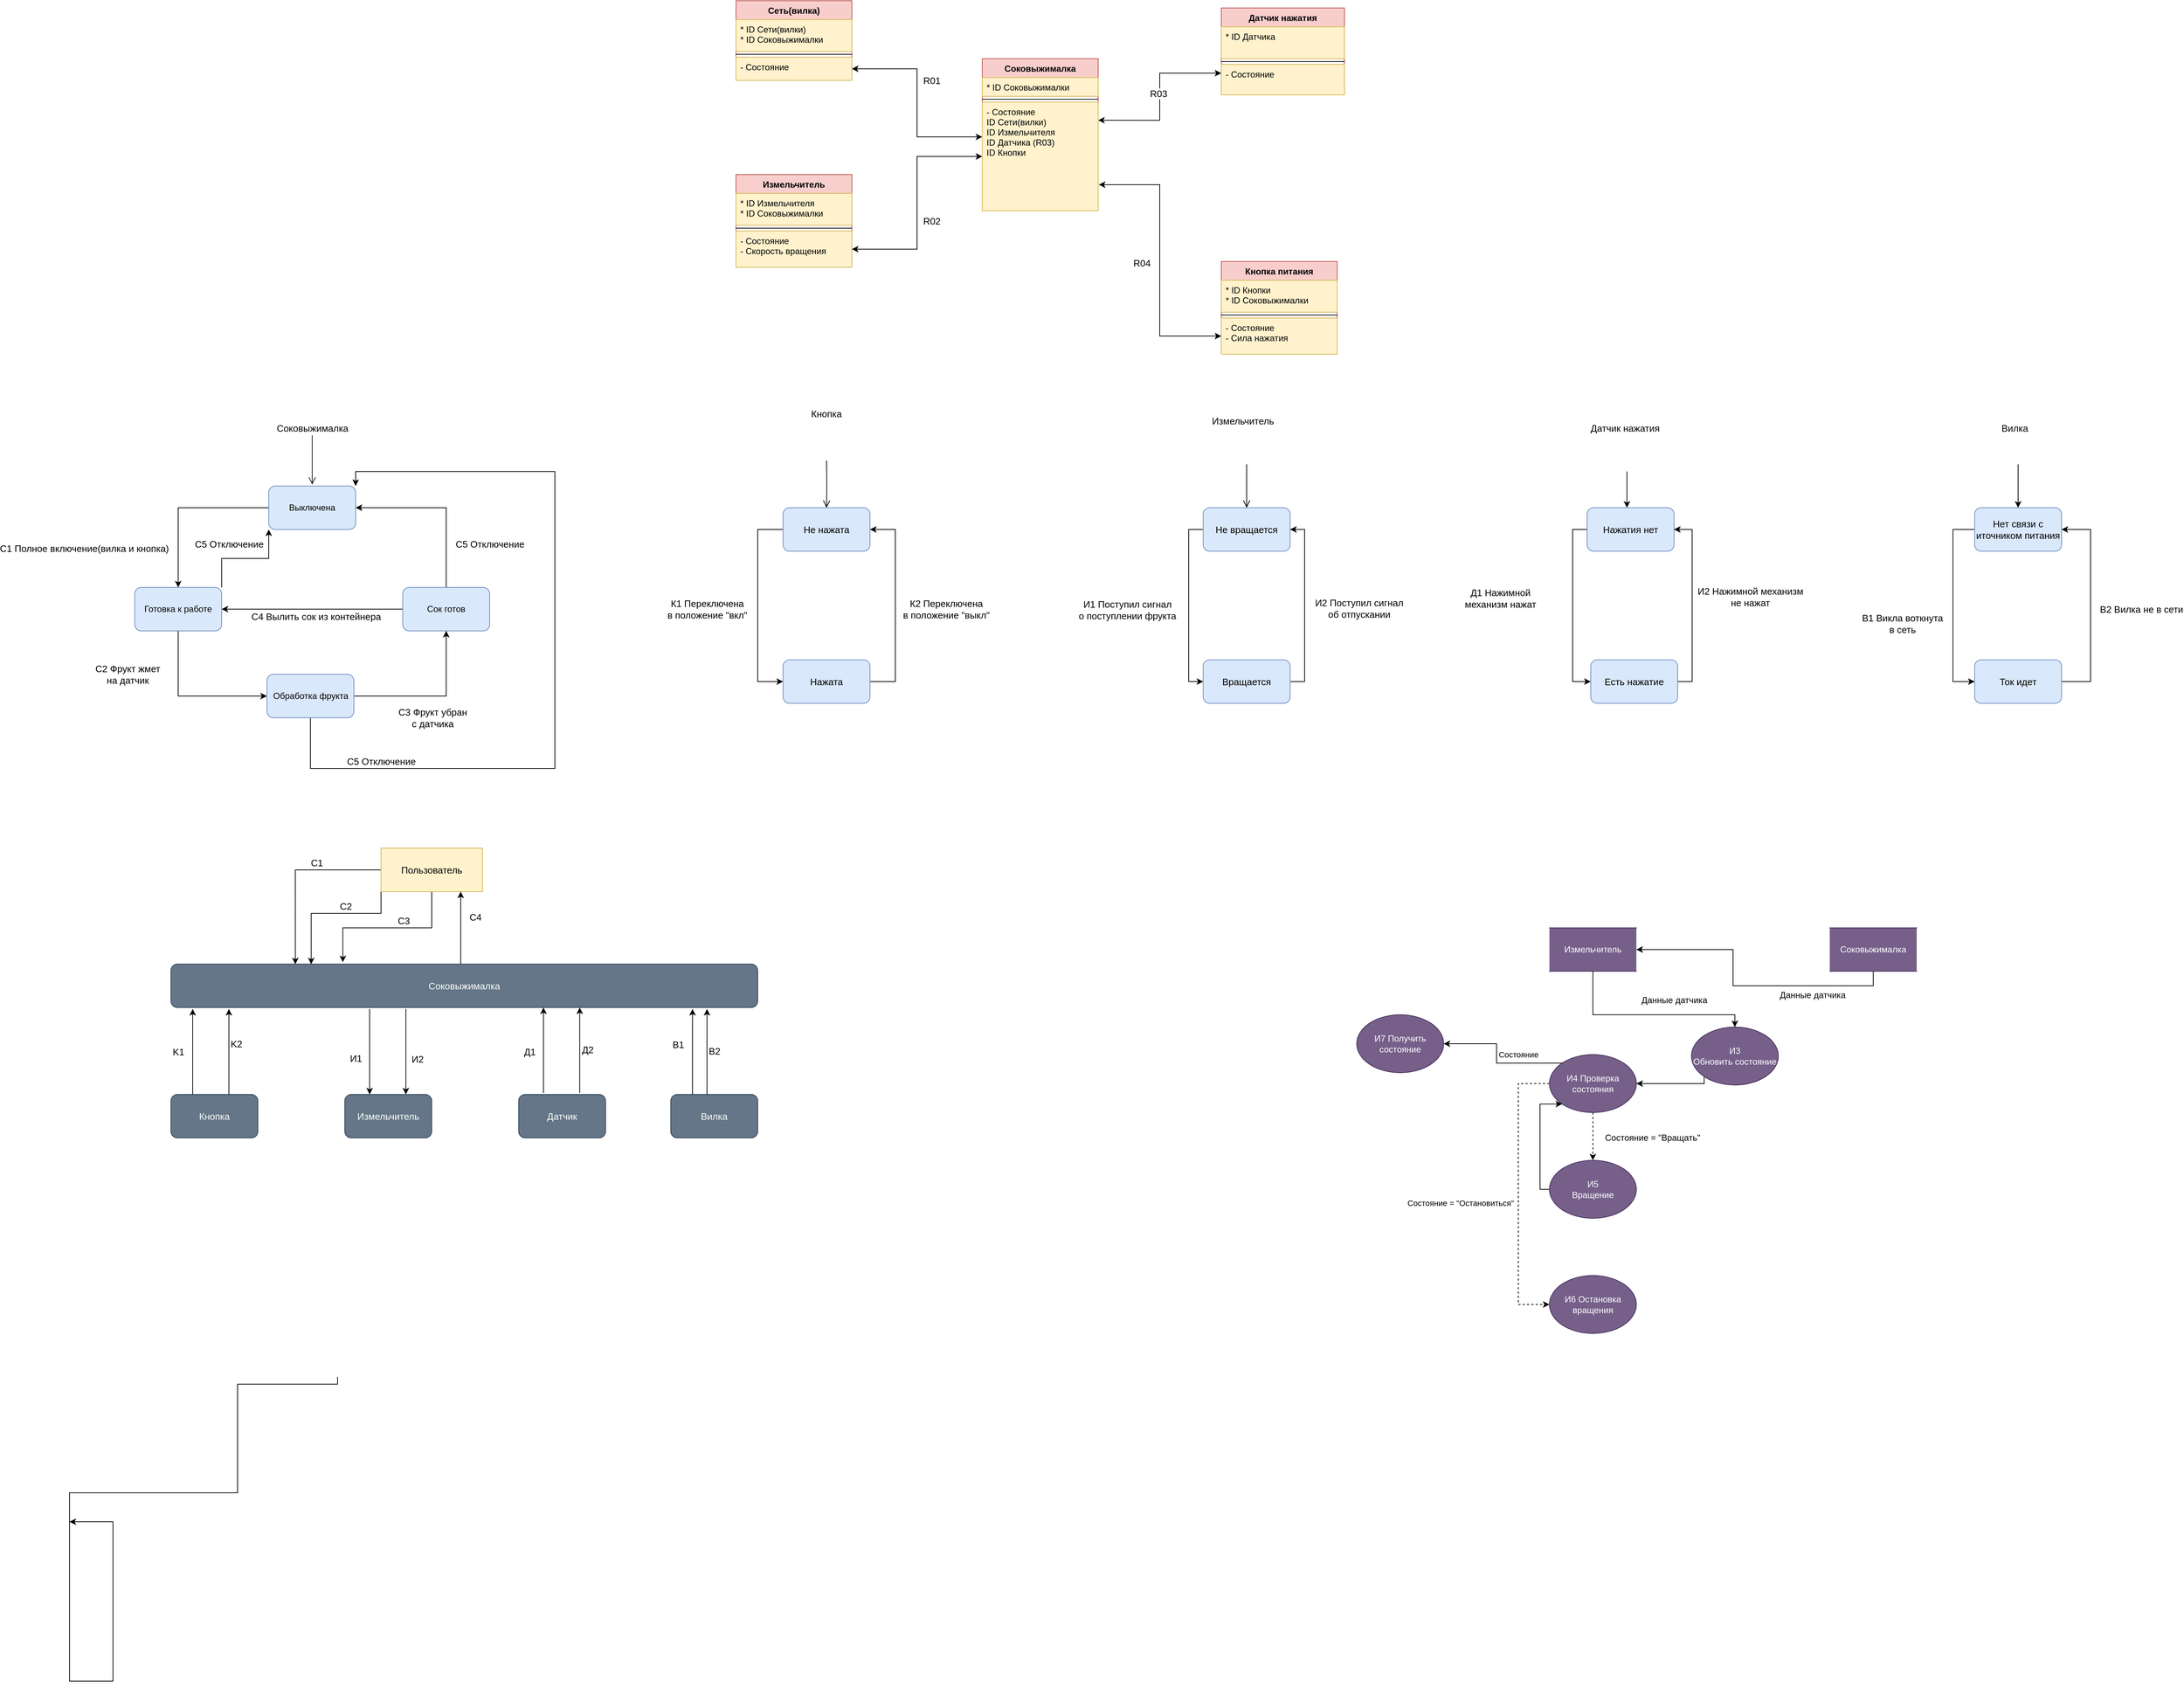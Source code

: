 <mxfile version="13.2.4" type="device"><diagram id="JpciiSGQuIwfGg17CjXN" name="Page-1"><mxGraphModel dx="3140" dy="1944" grid="1" gridSize="10" guides="1" tooltips="1" connect="1" arrows="1" fold="1" page="1" pageScale="1" pageWidth="827" pageHeight="1169" math="0" shadow="0"><root><mxCell id="0"/><mxCell id="1" parent="0"/><mxCell id="9OUK0Zbtj4tPGiyxOBw3-39" value="" style="edgeStyle=orthogonalEdgeStyle;html=1;verticalAlign=bottom;endArrow=open;endSize=8;strokeColor=#1A1A1A;" parent="1" edge="1"><mxGeometry relative="1" as="geometry"><mxPoint x="505" y="738" as="targetPoint"/><mxPoint x="505.0" y="670" as="sourcePoint"/></mxGeometry></mxCell><mxCell id="18UuVts08Bc3wSvQy3AI-69" style="edgeStyle=orthogonalEdgeStyle;rounded=0;orthogonalLoop=1;jettySize=auto;html=1;exitX=0;exitY=0.5;exitDx=0;exitDy=0;entryX=0.5;entryY=0;entryDx=0;entryDy=0;startArrow=none;startFill=0;strokeColor=#000000;fontSize=13;" parent="1" source="9OUK0Zbtj4tPGiyxOBw3-42" target="18UuVts08Bc3wSvQy3AI-63" edge="1"><mxGeometry relative="1" as="geometry"/></mxCell><mxCell id="18UuVts08Bc3wSvQy3AI-72" value="&lt;span style=&quot;font-family: &amp;#34;helvetica&amp;#34;&quot;&gt;С1 Полное включение(вилка и кнопка)&lt;/span&gt;" style="edgeLabel;html=1;align=center;verticalAlign=middle;resizable=0;points=[];fontSize=13;" parent="18UuVts08Bc3wSvQy3AI-69" vertex="1" connectable="0"><mxGeometry x="0.54" y="3" relative="1" as="geometry"><mxPoint x="-133" as="offset"/></mxGeometry></mxCell><mxCell id="9OUK0Zbtj4tPGiyxOBw3-42" value="Выключена" style="rounded=1;whiteSpace=wrap;html=1;fillColor=#dae8fc;strokeColor=#6c8ebf;" parent="1" vertex="1"><mxGeometry x="445" y="740" width="120" height="60" as="geometry"/></mxCell><mxCell id="9OUK0Zbtj4tPGiyxOBw3-59" value="Соковыжималка" style="text;html=1;strokeColor=none;fillColor=none;align=center;verticalAlign=middle;whiteSpace=wrap;rounded=0;fontSize=13;" parent="1" vertex="1"><mxGeometry x="442.5" y="650" width="125" height="20" as="geometry"/></mxCell><mxCell id="18UuVts08Bc3wSvQy3AI-36" style="edgeStyle=orthogonalEdgeStyle;rounded=0;orthogonalLoop=1;jettySize=auto;html=1;exitX=0;exitY=0.5;exitDx=0;exitDy=0;entryX=0;entryY=0.5;entryDx=0;entryDy=0;strokeColor=#000000;fontSize=13;" parent="1" source="9OUK0Zbtj4tPGiyxOBw3-72" target="9OUK0Zbtj4tPGiyxOBw3-76" edge="1"><mxGeometry relative="1" as="geometry"><Array as="points"><mxPoint x="1120" y="800"/><mxPoint x="1120" y="1010"/></Array></mxGeometry></mxCell><mxCell id="18UuVts08Bc3wSvQy3AI-37" value="К1 Переключена&lt;br&gt;в положение &quot;вкл&quot;" style="edgeLabel;html=1;align=center;verticalAlign=middle;resizable=0;points=[];fontSize=13;" parent="18UuVts08Bc3wSvQy3AI-36" vertex="1" connectable="0"><mxGeometry x="-0.369" y="2" relative="1" as="geometry"><mxPoint x="-72" y="56.67" as="offset"/></mxGeometry></mxCell><mxCell id="9OUK0Zbtj4tPGiyxOBw3-72" value="Не нажата" style="rounded=1;whiteSpace=wrap;html=1;fontSize=13;fillColor=#dae8fc;strokeColor=#6c8ebf;" parent="1" vertex="1"><mxGeometry x="1155" y="770" width="120" height="60" as="geometry"/></mxCell><mxCell id="9OUK0Zbtj4tPGiyxOBw3-74" value="" style="edgeStyle=orthogonalEdgeStyle;html=1;verticalAlign=bottom;endArrow=open;endSize=8;strokeColor=#000000;fontSize=13;entryX=0.5;entryY=0;entryDx=0;entryDy=0;" parent="1" target="9OUK0Zbtj4tPGiyxOBw3-72" edge="1"><mxGeometry relative="1" as="geometry"><mxPoint x="1085" y="770" as="targetPoint"/><mxPoint x="1215" y="705" as="sourcePoint"/></mxGeometry></mxCell><mxCell id="9OUK0Zbtj4tPGiyxOBw3-75" value="Кнопка" style="text;html=1;strokeColor=none;fillColor=none;align=center;verticalAlign=middle;whiteSpace=wrap;rounded=0;fontSize=13;" parent="1" vertex="1"><mxGeometry x="1195" y="630" width="40" height="20" as="geometry"/></mxCell><mxCell id="18UuVts08Bc3wSvQy3AI-38" style="edgeStyle=orthogonalEdgeStyle;rounded=0;orthogonalLoop=1;jettySize=auto;html=1;exitX=1;exitY=0.5;exitDx=0;exitDy=0;entryX=1;entryY=0.5;entryDx=0;entryDy=0;strokeColor=#000000;fontSize=13;" parent="1" source="9OUK0Zbtj4tPGiyxOBw3-76" target="9OUK0Zbtj4tPGiyxOBw3-72" edge="1"><mxGeometry relative="1" as="geometry"><Array as="points"><mxPoint x="1310" y="1010"/><mxPoint x="1310" y="800"/></Array></mxGeometry></mxCell><mxCell id="18UuVts08Bc3wSvQy3AI-39" value="К2 Переключена&lt;br&gt;в положение &quot;выкл&quot;" style="edgeLabel;html=1;align=center;verticalAlign=middle;resizable=0;points=[];fontSize=13;" parent="18UuVts08Bc3wSvQy3AI-38" vertex="1" connectable="0"><mxGeometry x="-0.131" relative="1" as="geometry"><mxPoint x="70" y="-13.33" as="offset"/></mxGeometry></mxCell><mxCell id="9OUK0Zbtj4tPGiyxOBw3-76" value="Нажата" style="rounded=1;whiteSpace=wrap;html=1;fontSize=13;fillColor=#dae8fc;strokeColor=#6c8ebf;" parent="1" vertex="1"><mxGeometry x="1155" y="980" width="120" height="60" as="geometry"/></mxCell><mxCell id="18UuVts08Bc3wSvQy3AI-32" style="edgeStyle=orthogonalEdgeStyle;rounded=0;orthogonalLoop=1;jettySize=auto;html=1;exitX=0;exitY=0.5;exitDx=0;exitDy=0;entryX=0;entryY=0.5;entryDx=0;entryDy=0;strokeColor=#000000;fontSize=13;" parent="1" source="9OUK0Zbtj4tPGiyxOBw3-82" target="9OUK0Zbtj4tPGiyxOBw3-134" edge="1"><mxGeometry relative="1" as="geometry"/></mxCell><mxCell id="18UuVts08Bc3wSvQy3AI-34" value="И1 Поступил сигнал&lt;br&gt;о поступлении фрукта" style="edgeLabel;html=1;align=center;verticalAlign=middle;resizable=0;points=[];fontSize=13;" parent="18UuVts08Bc3wSvQy3AI-32" vertex="1" connectable="0"><mxGeometry x="0.116" y="5" relative="1" as="geometry"><mxPoint x="-90" y="-8.33" as="offset"/></mxGeometry></mxCell><mxCell id="9OUK0Zbtj4tPGiyxOBw3-82" value="Не вращается" style="rounded=1;whiteSpace=wrap;html=1;fontSize=13;fillColor=#dae8fc;strokeColor=#6c8ebf;" parent="1" vertex="1"><mxGeometry x="1735" y="770" width="120" height="60" as="geometry"/></mxCell><mxCell id="9OUK0Zbtj4tPGiyxOBw3-85" value="" style="edgeStyle=orthogonalEdgeStyle;html=1;verticalAlign=bottom;endArrow=open;endSize=8;strokeColor=#000000;fontSize=13;" parent="1" edge="1"><mxGeometry relative="1" as="geometry"><mxPoint x="1795" y="770" as="targetPoint"/><mxPoint x="1795" y="710" as="sourcePoint"/></mxGeometry></mxCell><mxCell id="9OUK0Zbtj4tPGiyxOBw3-86" value="Измельчитель" style="text;html=1;strokeColor=none;fillColor=none;align=center;verticalAlign=middle;whiteSpace=wrap;rounded=0;fontSize=13;" parent="1" vertex="1"><mxGeometry x="1740" y="640" width="100" height="20" as="geometry"/></mxCell><mxCell id="18UuVts08Bc3wSvQy3AI-24" style="edgeStyle=orthogonalEdgeStyle;rounded=0;orthogonalLoop=1;jettySize=auto;html=1;exitX=0;exitY=0.5;exitDx=0;exitDy=0;entryX=0;entryY=0.5;entryDx=0;entryDy=0;strokeColor=#000000;fontSize=13;" parent="1" source="9OUK0Zbtj4tPGiyxOBw3-91" target="9OUK0Zbtj4tPGiyxOBw3-92" edge="1"><mxGeometry relative="1" as="geometry"/></mxCell><mxCell id="18UuVts08Bc3wSvQy3AI-25" value="&lt;span style=&quot;color: rgba(0 , 0 , 0 , 0) ; font-family: monospace ; font-size: 0px ; background-color: rgb(248 , 249 , 250)&quot;&gt;%3CmxGraphModel%3E%3Croot%3E%3CmxCell%20id%3D%220%22%2F%3E%3CmxCell%20id%3D%221%22%20parent%3D%220%22%2F%3E%3CmxCell%20id%3D%222%22%20value%3D%22%D0%9F1.%20%D0%9D%D0%B0%D0%B6%D0%B8%D0%BC%D0%BD%D0%BE%D0%B9%20%D0%BC%D0%B5%D1%85%D0%B0%D0%BD%D0%B8%D0%B7%D0%BC%26lt%3Bbr%26gt%3B%D0%B8%D0%B7%D0%BC%D0%B5%D0%BD%D0%B8%D0%BB%20%D0%BF%D0%BE%D0%BB%D0%BE%D0%B6%D0%B5%D0%BD%D0%B8%D0%B5%22%20style%3D%22edgeLabel%3Bhtml%3D1%3Balign%3Dcenter%3BverticalAlign%3Dmiddle%3Bresizable%3D0%3Bpoints%3D%5B%5D%3BfontSize%3D13%3B%22%20vertex%3D%221%22%20connectable%3D%220%22%20parent%3D%221%22%3E%3CmxGeometry%20x%3D%222135.74%22%20y%3D%22884.859%22%20as%3D%22geometry%22%2F%3E%3C%2FmxCell%3E%3C%2Froot%3E%3C%2FmxGraphModel%3E&lt;/span&gt;" style="edgeLabel;html=1;align=center;verticalAlign=middle;resizable=0;points=[];fontSize=13;" parent="18UuVts08Bc3wSvQy3AI-24" vertex="1" connectable="0"><mxGeometry x="-0.126" y="-2" relative="1" as="geometry"><mxPoint as="offset"/></mxGeometry></mxCell><mxCell id="18UuVts08Bc3wSvQy3AI-26" value="Д1 Нажимной &lt;br&gt;механизм нажат" style="edgeLabel;html=1;align=center;verticalAlign=middle;resizable=0;points=[];fontSize=13;" parent="18UuVts08Bc3wSvQy3AI-24" vertex="1" connectable="0"><mxGeometry x="-0.111" y="-2" relative="1" as="geometry"><mxPoint x="-98" y="1.43" as="offset"/></mxGeometry></mxCell><mxCell id="9OUK0Zbtj4tPGiyxOBw3-91" value="Нажатия нет" style="rounded=1;whiteSpace=wrap;html=1;fontSize=13;fillColor=#dae8fc;strokeColor=#6c8ebf;" parent="1" vertex="1"><mxGeometry x="2265" y="770" width="120" height="60" as="geometry"/></mxCell><mxCell id="18UuVts08Bc3wSvQy3AI-22" style="edgeStyle=orthogonalEdgeStyle;rounded=0;orthogonalLoop=1;jettySize=auto;html=1;exitX=1;exitY=0.5;exitDx=0;exitDy=0;entryX=1;entryY=0.5;entryDx=0;entryDy=0;strokeColor=#000000;fontSize=13;" parent="1" source="9OUK0Zbtj4tPGiyxOBw3-92" target="9OUK0Zbtj4tPGiyxOBw3-91" edge="1"><mxGeometry relative="1" as="geometry"/></mxCell><mxCell id="18UuVts08Bc3wSvQy3AI-27" value="И2 Нажимной механизм &lt;br&gt;не нажат" style="edgeLabel;html=1;align=center;verticalAlign=middle;resizable=0;points=[];fontSize=13;" parent="18UuVts08Bc3wSvQy3AI-22" vertex="1" connectable="0"><mxGeometry x="-0.017" relative="1" as="geometry"><mxPoint x="80" y="-11.43" as="offset"/></mxGeometry></mxCell><mxCell id="9OUK0Zbtj4tPGiyxOBw3-92" value="Есть нажатие" style="rounded=1;whiteSpace=wrap;html=1;fontSize=13;fillColor=#dae8fc;strokeColor=#6c8ebf;" parent="1" vertex="1"><mxGeometry x="2270" y="980" width="120" height="60" as="geometry"/></mxCell><mxCell id="9OUK0Zbtj4tPGiyxOBw3-95" value="Датчик нажатия" style="text;html=1;strokeColor=none;fillColor=none;align=center;verticalAlign=middle;whiteSpace=wrap;rounded=0;fontSize=13;" parent="1" vertex="1"><mxGeometry x="2265" y="650" width="105" height="20" as="geometry"/></mxCell><mxCell id="18UuVts08Bc3wSvQy3AI-56" style="edgeStyle=orthogonalEdgeStyle;rounded=0;orthogonalLoop=1;jettySize=auto;html=1;exitX=0;exitY=0.75;exitDx=0;exitDy=0;entryX=1;entryY=0.167;entryDx=0;entryDy=0;entryPerimeter=0;strokeColor=#000000;fontSize=13;startArrow=classic;startFill=1;" parent="1" source="9OUK0Zbtj4tPGiyxOBw3-16" target="9OUK0Zbtj4tPGiyxOBw3-5" edge="1"><mxGeometry relative="1" as="geometry"/></mxCell><mxCell id="18UuVts08Bc3wSvQy3AI-57" value="R03" style="edgeLabel;html=1;align=center;verticalAlign=middle;resizable=0;points=[];fontSize=13;" parent="18UuVts08Bc3wSvQy3AI-56" vertex="1" connectable="0"><mxGeometry x="-0.277" y="28" relative="1" as="geometry"><mxPoint x="-30" y="28" as="offset"/></mxGeometry></mxCell><mxCell id="18UuVts08Bc3wSvQy3AI-93" style="edgeStyle=orthogonalEdgeStyle;rounded=0;orthogonalLoop=1;jettySize=auto;html=1;exitX=0.5;exitY=1;exitDx=0;exitDy=0;entryX=0.293;entryY=-0.043;entryDx=0;entryDy=0;startArrow=none;startFill=0;strokeColor=#000000;fontSize=13;entryPerimeter=0;" parent="1" source="9OUK0Zbtj4tPGiyxOBw3-107" target="9OUK0Zbtj4tPGiyxOBw3-108" edge="1"><mxGeometry relative="1" as="geometry"/></mxCell><mxCell id="18UuVts08Bc3wSvQy3AI-122" value="С3" style="edgeLabel;html=1;align=center;verticalAlign=middle;resizable=0;points=[];fontSize=13;" parent="18UuVts08Bc3wSvQy3AI-93" vertex="1" connectable="0"><mxGeometry x="-0.238" y="-4" relative="1" as="geometry"><mxPoint x="-5.71" y="-6" as="offset"/></mxGeometry></mxCell><mxCell id="18UuVts08Bc3wSvQy3AI-94" style="edgeStyle=orthogonalEdgeStyle;rounded=0;orthogonalLoop=1;jettySize=auto;html=1;exitX=0;exitY=0.5;exitDx=0;exitDy=0;startArrow=none;startFill=0;strokeColor=#000000;fontSize=13;entryX=0.212;entryY=0.005;entryDx=0;entryDy=0;entryPerimeter=0;" parent="1" source="9OUK0Zbtj4tPGiyxOBw3-107" target="9OUK0Zbtj4tPGiyxOBw3-108" edge="1"><mxGeometry relative="1" as="geometry"><mxPoint x="480.0" y="1390" as="targetPoint"/><Array as="points"><mxPoint x="482" y="1270"/></Array></mxGeometry></mxCell><mxCell id="18UuVts08Bc3wSvQy3AI-120" value="С1" style="edgeLabel;html=1;align=center;verticalAlign=middle;resizable=0;points=[];fontSize=13;" parent="18UuVts08Bc3wSvQy3AI-94" vertex="1" connectable="0"><mxGeometry x="-0.429" y="-3" relative="1" as="geometry"><mxPoint x="-18.57" y="-7" as="offset"/></mxGeometry></mxCell><mxCell id="18UuVts08Bc3wSvQy3AI-119" style="edgeStyle=orthogonalEdgeStyle;rounded=0;orthogonalLoop=1;jettySize=auto;html=1;exitX=0;exitY=1;exitDx=0;exitDy=0;entryX=0.239;entryY=0.005;entryDx=0;entryDy=0;entryPerimeter=0;startArrow=none;startFill=0;endArrow=classic;endFill=1;strokeColor=#000000;fontSize=13;" parent="1" source="9OUK0Zbtj4tPGiyxOBw3-107" target="9OUK0Zbtj4tPGiyxOBw3-108" edge="1"><mxGeometry relative="1" as="geometry"><Array as="points"><mxPoint x="600" y="1330"/><mxPoint x="504" y="1330"/></Array></mxGeometry></mxCell><mxCell id="18UuVts08Bc3wSvQy3AI-121" value="С2" style="edgeLabel;html=1;align=center;verticalAlign=middle;resizable=0;points=[];fontSize=13;" parent="18UuVts08Bc3wSvQy3AI-119" vertex="1" connectable="0"><mxGeometry x="-0.322" y="-5" relative="1" as="geometry"><mxPoint x="-12.86" y="-5" as="offset"/></mxGeometry></mxCell><mxCell id="9OUK0Zbtj4tPGiyxOBw3-107" value="Пользователь" style="rounded=0;whiteSpace=wrap;html=1;fontSize=13;fillColor=#fff2cc;strokeColor=#d6b656;" parent="1" vertex="1"><mxGeometry x="600" y="1240" width="140" height="60" as="geometry"/></mxCell><mxCell id="18UuVts08Bc3wSvQy3AI-80" style="edgeStyle=orthogonalEdgeStyle;rounded=0;orthogonalLoop=1;jettySize=auto;html=1;exitX=0.5;exitY=0;exitDx=0;exitDy=0;startArrow=none;startFill=0;strokeColor=#000000;fontSize=13;" parent="1" source="9OUK0Zbtj4tPGiyxOBw3-108" edge="1"><mxGeometry relative="1" as="geometry"><mxPoint x="710" y="1300" as="targetPoint"/><Array as="points"><mxPoint x="710" y="1400"/><mxPoint x="710" y="1300"/></Array></mxGeometry></mxCell><mxCell id="18UuVts08Bc3wSvQy3AI-123" value="С4" style="edgeLabel;html=1;align=center;verticalAlign=middle;resizable=0;points=[];fontSize=13;" parent="18UuVts08Bc3wSvQy3AI-80" vertex="1" connectable="0"><mxGeometry x="0.342" y="1" relative="1" as="geometry"><mxPoint x="21" as="offset"/></mxGeometry></mxCell><mxCell id="9OUK0Zbtj4tPGiyxOBw3-108" value="Соковыжималка" style="rounded=1;whiteSpace=wrap;html=1;fontSize=13;fillColor=#647687;strokeColor=#314354;fontColor=#ffffff;" parent="1" vertex="1"><mxGeometry x="310" y="1400" width="810" height="60" as="geometry"/></mxCell><mxCell id="9OUK0Zbtj4tPGiyxOBw3-118" value="Измельчитель" style="rounded=1;whiteSpace=wrap;html=1;fontSize=13;fillColor=#647687;strokeColor=#314354;fontColor=#ffffff;" parent="1" vertex="1"><mxGeometry x="550" y="1580" width="120" height="60" as="geometry"/></mxCell><mxCell id="9OUK0Zbtj4tPGiyxOBw3-123" value="Кнопка&lt;br&gt;" style="rounded=1;whiteSpace=wrap;html=1;fontSize=13;fillColor=#647687;strokeColor=#314354;fontColor=#ffffff;" parent="1" vertex="1"><mxGeometry x="310" y="1580" width="120" height="60" as="geometry"/></mxCell><mxCell id="18UuVts08Bc3wSvQy3AI-44" style="edgeStyle=orthogonalEdgeStyle;rounded=0;orthogonalLoop=1;jettySize=auto;html=1;exitX=0;exitY=0.5;exitDx=0;exitDy=0;entryX=0;entryY=0.5;entryDx=0;entryDy=0;strokeColor=#000000;fontSize=13;" parent="1" source="9OUK0Zbtj4tPGiyxOBw3-129" target="9OUK0Zbtj4tPGiyxOBw3-131" edge="1"><mxGeometry relative="1" as="geometry"><Array as="points"><mxPoint x="2770" y="800"/><mxPoint x="2770" y="1010"/></Array></mxGeometry></mxCell><mxCell id="18UuVts08Bc3wSvQy3AI-46" value="В1 Викла воткнута &lt;br&gt;в сеть" style="edgeLabel;html=1;align=center;verticalAlign=middle;resizable=0;points=[];fontSize=13;" parent="18UuVts08Bc3wSvQy3AI-44" vertex="1" connectable="0"><mxGeometry x="0.052" y="2" relative="1" as="geometry"><mxPoint x="-72" y="18" as="offset"/></mxGeometry></mxCell><mxCell id="9OUK0Zbtj4tPGiyxOBw3-129" value="Нет связи с иточником питания" style="rounded=1;whiteSpace=wrap;html=1;fontSize=13;fillColor=#dae8fc;strokeColor=#6c8ebf;" parent="1" vertex="1"><mxGeometry x="2800" y="770" width="120" height="60" as="geometry"/></mxCell><mxCell id="18UuVts08Bc3wSvQy3AI-45" style="edgeStyle=orthogonalEdgeStyle;rounded=0;orthogonalLoop=1;jettySize=auto;html=1;exitX=1;exitY=0.5;exitDx=0;exitDy=0;entryX=1;entryY=0.5;entryDx=0;entryDy=0;strokeColor=#000000;fontSize=13;" parent="1" source="9OUK0Zbtj4tPGiyxOBw3-131" target="9OUK0Zbtj4tPGiyxOBw3-129" edge="1"><mxGeometry relative="1" as="geometry"><Array as="points"><mxPoint x="2960" y="1010"/><mxPoint x="2960" y="800"/></Array></mxGeometry></mxCell><mxCell id="18UuVts08Bc3wSvQy3AI-47" value="В2 Вилка не в сети" style="edgeLabel;html=1;align=center;verticalAlign=middle;resizable=0;points=[];fontSize=13;" parent="18UuVts08Bc3wSvQy3AI-45" vertex="1" connectable="0"><mxGeometry x="-0.021" y="2" relative="1" as="geometry"><mxPoint x="72" y="2" as="offset"/></mxGeometry></mxCell><mxCell id="9OUK0Zbtj4tPGiyxOBw3-131" value="Ток идет" style="rounded=1;whiteSpace=wrap;html=1;fontSize=13;fillColor=#dae8fc;strokeColor=#6c8ebf;" parent="1" vertex="1"><mxGeometry x="2800" y="980" width="120" height="60" as="geometry"/></mxCell><mxCell id="18UuVts08Bc3wSvQy3AI-33" style="edgeStyle=orthogonalEdgeStyle;rounded=0;orthogonalLoop=1;jettySize=auto;html=1;exitX=1;exitY=0.5;exitDx=0;exitDy=0;entryX=1;entryY=0.5;entryDx=0;entryDy=0;strokeColor=#000000;fontSize=13;" parent="1" source="9OUK0Zbtj4tPGiyxOBw3-134" target="9OUK0Zbtj4tPGiyxOBw3-82" edge="1"><mxGeometry relative="1" as="geometry"/></mxCell><mxCell id="18UuVts08Bc3wSvQy3AI-35" value="И2 Поступил сигнал&lt;br&gt;об отпускании" style="edgeLabel;html=1;align=center;verticalAlign=middle;resizable=0;points=[];fontSize=13;" parent="18UuVts08Bc3wSvQy3AI-33" vertex="1" connectable="0"><mxGeometry x="-0.029" y="1" relative="1" as="geometry"><mxPoint x="76" as="offset"/></mxGeometry></mxCell><mxCell id="9OUK0Zbtj4tPGiyxOBw3-134" value="Вращается" style="rounded=1;whiteSpace=wrap;html=1;fontSize=13;fillColor=#dae8fc;strokeColor=#6c8ebf;" parent="1" vertex="1"><mxGeometry x="1735" y="980" width="120" height="60" as="geometry"/></mxCell><mxCell id="9OUK0Zbtj4tPGiyxOBw3-151" value="Датчик" style="rounded=1;whiteSpace=wrap;html=1;fontSize=13;fillColor=#647687;strokeColor=#314354;fontColor=#ffffff;" parent="1" vertex="1"><mxGeometry x="790" y="1580" width="120" height="60" as="geometry"/></mxCell><mxCell id="9OUK0Zbtj4tPGiyxOBw3-161" value="Вилка" style="rounded=1;whiteSpace=wrap;html=1;fontSize=13;fillColor=#647687;strokeColor=#314354;fontColor=#ffffff;" parent="1" vertex="1"><mxGeometry x="1000" y="1580" width="120" height="60" as="geometry"/></mxCell><mxCell id="9OUK0Zbtj4tPGiyxOBw3-167" style="edgeStyle=orthogonalEdgeStyle;rounded=0;orthogonalLoop=1;jettySize=auto;html=1;exitX=0.5;exitY=1;exitDx=0;exitDy=0;strokeWidth=1;fontSize=13;" parent="1" edge="1"><mxGeometry relative="1" as="geometry"><mxPoint x="1050" y="1630" as="sourcePoint"/><mxPoint x="1050" y="1630" as="targetPoint"/></mxGeometry></mxCell><mxCell id="18UuVts08Bc3wSvQy3AI-40" value="" style="endArrow=classic;html=1;strokeColor=#000000;fontSize=13;" parent="1" edge="1"><mxGeometry width="50" height="50" relative="1" as="geometry"><mxPoint x="2320" y="720" as="sourcePoint"/><mxPoint x="2320" y="770" as="targetPoint"/></mxGeometry></mxCell><mxCell id="18UuVts08Bc3wSvQy3AI-41" value="" style="endArrow=classic;html=1;strokeColor=#000000;fontSize=13;entryX=0.5;entryY=0;entryDx=0;entryDy=0;" parent="1" target="9OUK0Zbtj4tPGiyxOBw3-129" edge="1"><mxGeometry width="50" height="50" relative="1" as="geometry"><mxPoint x="2860" y="710" as="sourcePoint"/><mxPoint x="2770" y="690" as="targetPoint"/></mxGeometry></mxCell><mxCell id="18UuVts08Bc3wSvQy3AI-42" value="Вилка" style="text;html=1;align=center;verticalAlign=middle;resizable=0;points=[];autosize=1;fontSize=13;" parent="1" vertex="1"><mxGeometry x="2830" y="650" width="50" height="20" as="geometry"/></mxCell><mxCell id="18UuVts08Bc3wSvQy3AI-48" style="edgeStyle=orthogonalEdgeStyle;rounded=0;orthogonalLoop=1;jettySize=auto;html=1;exitX=0;exitY=0.5;exitDx=0;exitDy=0;entryX=1.006;entryY=0.76;entryDx=0;entryDy=0;strokeColor=#000000;fontSize=13;entryPerimeter=0;startArrow=classic;startFill=1;" parent="1" source="9OUK0Zbtj4tPGiyxOBw3-27" target="9OUK0Zbtj4tPGiyxOBw3-5" edge="1"><mxGeometry relative="1" as="geometry"/></mxCell><mxCell id="18UuVts08Bc3wSvQy3AI-49" value="R04" style="edgeLabel;html=1;align=center;verticalAlign=middle;resizable=0;points=[];fontSize=13;" parent="18UuVts08Bc3wSvQy3AI-48" vertex="1" connectable="0"><mxGeometry x="0.096" y="-1" relative="1" as="geometry"><mxPoint x="-26" y="21" as="offset"/></mxGeometry></mxCell><mxCell id="18UuVts08Bc3wSvQy3AI-58" style="edgeStyle=orthogonalEdgeStyle;rounded=0;orthogonalLoop=1;jettySize=auto;html=1;exitX=1;exitY=0.5;exitDx=0;exitDy=0;entryX=0;entryY=0.5;entryDx=0;entryDy=0;startArrow=classic;startFill=1;strokeColor=#000000;fontSize=13;" parent="1" source="9OUK0Zbtj4tPGiyxOBw3-15" target="9OUK0Zbtj4tPGiyxOBw3-5" edge="1"><mxGeometry relative="1" as="geometry"/></mxCell><mxCell id="18UuVts08Bc3wSvQy3AI-59" value="R02" style="edgeLabel;html=1;align=center;verticalAlign=middle;resizable=0;points=[];fontSize=13;" parent="18UuVts08Bc3wSvQy3AI-58" vertex="1" connectable="0"><mxGeometry x="0.136" y="1" relative="1" as="geometry"><mxPoint x="21" y="46" as="offset"/></mxGeometry></mxCell><mxCell id="18UuVts08Bc3wSvQy3AI-60" style="edgeStyle=elbowEdgeStyle;rounded=0;orthogonalLoop=1;jettySize=auto;html=1;exitX=1;exitY=0.5;exitDx=0;exitDy=0;entryX=0;entryY=0.32;entryDx=0;entryDy=0;entryPerimeter=0;startArrow=classic;startFill=1;strokeColor=#000000;fontSize=13;" parent="1" source="9OUK0Zbtj4tPGiyxOBw3-11" target="9OUK0Zbtj4tPGiyxOBw3-5" edge="1"><mxGeometry relative="1" as="geometry"/></mxCell><mxCell id="18UuVts08Bc3wSvQy3AI-61" value="R01" style="edgeLabel;html=1;align=center;verticalAlign=middle;resizable=0;points=[];fontSize=13;" parent="18UuVts08Bc3wSvQy3AI-60" vertex="1" connectable="0"><mxGeometry x="-0.365" y="-14" relative="1" as="geometry"><mxPoint x="23" y="2" as="offset"/></mxGeometry></mxCell><mxCell id="18UuVts08Bc3wSvQy3AI-70" style="edgeStyle=orthogonalEdgeStyle;rounded=0;orthogonalLoop=1;jettySize=auto;html=1;exitX=0.5;exitY=1;exitDx=0;exitDy=0;entryX=0;entryY=0.5;entryDx=0;entryDy=0;startArrow=none;startFill=0;strokeColor=#000000;fontSize=13;" parent="1" source="18UuVts08Bc3wSvQy3AI-63" target="18UuVts08Bc3wSvQy3AI-64" edge="1"><mxGeometry relative="1" as="geometry"/></mxCell><mxCell id="18UuVts08Bc3wSvQy3AI-73" value="&lt;span style=&quot;font-family: &amp;#34;helvetica&amp;#34;&quot;&gt;С2 Фрукт жмет &lt;br&gt;на датчик&lt;/span&gt;" style="edgeLabel;html=1;align=center;verticalAlign=middle;resizable=0;points=[];fontSize=13;" parent="18UuVts08Bc3wSvQy3AI-70" vertex="1" connectable="0"><mxGeometry x="-0.52" y="1" relative="1" as="geometry"><mxPoint x="-71" y="9" as="offset"/></mxGeometry></mxCell><mxCell id="18UuVts08Bc3wSvQy3AI-124" style="edgeStyle=orthogonalEdgeStyle;rounded=0;orthogonalLoop=1;jettySize=auto;html=1;exitX=1;exitY=0;exitDx=0;exitDy=0;entryX=0;entryY=1;entryDx=0;entryDy=0;startArrow=none;startFill=0;endArrow=classic;endFill=1;strokeColor=#000000;fontSize=13;" parent="1" source="18UuVts08Bc3wSvQy3AI-63" target="9OUK0Zbtj4tPGiyxOBw3-42" edge="1"><mxGeometry relative="1" as="geometry"/></mxCell><mxCell id="18UuVts08Bc3wSvQy3AI-125" value="&lt;img&gt;" style="edgeLabel;html=1;align=center;verticalAlign=middle;resizable=0;points=[];fontSize=13;" parent="18UuVts08Bc3wSvQy3AI-124" vertex="1" connectable="0"><mxGeometry x="-0.048" y="4" relative="1" as="geometry"><mxPoint as="offset"/></mxGeometry></mxCell><mxCell id="18UuVts08Bc3wSvQy3AI-126" value="C5 Отключение" style="edgeLabel;html=1;align=center;verticalAlign=middle;resizable=0;points=[];fontSize=13;" parent="18UuVts08Bc3wSvQy3AI-124" vertex="1" connectable="0"><mxGeometry x="0.03" y="1" relative="1" as="geometry"><mxPoint x="-24.29" y="-19" as="offset"/></mxGeometry></mxCell><mxCell id="18UuVts08Bc3wSvQy3AI-63" value="Готовка к работе" style="rounded=1;whiteSpace=wrap;html=1;fillColor=#dae8fc;strokeColor=#6c8ebf;" parent="1" vertex="1"><mxGeometry x="260" y="880" width="120" height="60" as="geometry"/></mxCell><mxCell id="18UuVts08Bc3wSvQy3AI-71" style="edgeStyle=orthogonalEdgeStyle;rounded=0;orthogonalLoop=1;jettySize=auto;html=1;exitX=1;exitY=0.5;exitDx=0;exitDy=0;entryX=0.5;entryY=1;entryDx=0;entryDy=0;startArrow=none;startFill=0;strokeColor=#000000;fontSize=13;" parent="1" source="18UuVts08Bc3wSvQy3AI-64" target="18UuVts08Bc3wSvQy3AI-66" edge="1"><mxGeometry relative="1" as="geometry"/></mxCell><mxCell id="18UuVts08Bc3wSvQy3AI-74" value="&lt;font face=&quot;helvetica&quot;&gt;С3 Фрукт убран &lt;br&gt;с датчика&lt;/font&gt;" style="edgeLabel;html=1;align=center;verticalAlign=middle;resizable=0;points=[];fontSize=13;" parent="18UuVts08Bc3wSvQy3AI-71" vertex="1" connectable="0"><mxGeometry x="-0.058" y="2" relative="1" as="geometry"><mxPoint x="5.5" y="32" as="offset"/></mxGeometry></mxCell><mxCell id="18UuVts08Bc3wSvQy3AI-127" style="edgeStyle=orthogonalEdgeStyle;rounded=0;orthogonalLoop=1;jettySize=auto;html=1;exitX=0.5;exitY=1;exitDx=0;exitDy=0;entryX=1;entryY=0;entryDx=0;entryDy=0;startArrow=none;startFill=0;endArrow=classic;endFill=1;strokeColor=#000000;fontSize=13;" parent="1" source="18UuVts08Bc3wSvQy3AI-64" target="9OUK0Zbtj4tPGiyxOBw3-42" edge="1"><mxGeometry relative="1" as="geometry"><Array as="points"><mxPoint x="502" y="1130"/><mxPoint x="840" y="1130"/><mxPoint x="840" y="720"/><mxPoint x="565" y="720"/></Array></mxGeometry></mxCell><mxCell id="18UuVts08Bc3wSvQy3AI-128" value="C5 Отключение" style="edgeLabel;html=1;align=center;verticalAlign=middle;resizable=0;points=[];fontSize=13;" parent="18UuVts08Bc3wSvQy3AI-127" vertex="1" connectable="0"><mxGeometry x="-0.716" y="4" relative="1" as="geometry"><mxPoint x="9" y="-6" as="offset"/></mxGeometry></mxCell><mxCell id="18UuVts08Bc3wSvQy3AI-64" value="Обработка фрукта" style="rounded=1;whiteSpace=wrap;html=1;fillColor=#dae8fc;strokeColor=#6c8ebf;" parent="1" vertex="1"><mxGeometry x="442.5" y="1000" width="120" height="60" as="geometry"/></mxCell><mxCell id="18UuVts08Bc3wSvQy3AI-68" style="edgeStyle=elbowEdgeStyle;rounded=0;orthogonalLoop=1;jettySize=auto;html=1;exitX=0;exitY=0.5;exitDx=0;exitDy=0;startArrow=none;startFill=0;strokeColor=#000000;fontSize=13;" parent="1" source="18UuVts08Bc3wSvQy3AI-66" edge="1"><mxGeometry relative="1" as="geometry"><mxPoint x="380" y="910" as="targetPoint"/><Array as="points"><mxPoint x="690" y="830"/></Array></mxGeometry></mxCell><mxCell id="18UuVts08Bc3wSvQy3AI-75" value="С4 Вылить сок из контейнера" style="edgeLabel;html=1;align=center;verticalAlign=middle;resizable=0;points=[];fontSize=13;" parent="18UuVts08Bc3wSvQy3AI-68" vertex="1" connectable="0"><mxGeometry x="-0.294" relative="1" as="geometry"><mxPoint x="-109.41" y="10" as="offset"/></mxGeometry></mxCell><mxCell id="18UuVts08Bc3wSvQy3AI-76" style="edgeStyle=orthogonalEdgeStyle;rounded=0;orthogonalLoop=1;jettySize=auto;html=1;exitX=0.5;exitY=0;exitDx=0;exitDy=0;entryX=1;entryY=0.5;entryDx=0;entryDy=0;startArrow=none;startFill=0;strokeColor=#000000;fontSize=13;" parent="1" source="18UuVts08Bc3wSvQy3AI-66" target="9OUK0Zbtj4tPGiyxOBw3-42" edge="1"><mxGeometry relative="1" as="geometry"/></mxCell><mxCell id="18UuVts08Bc3wSvQy3AI-77" value="C5 Отключение" style="edgeLabel;html=1;align=center;verticalAlign=middle;resizable=0;points=[];fontSize=13;" parent="18UuVts08Bc3wSvQy3AI-76" vertex="1" connectable="0"><mxGeometry x="-0.357" y="1" relative="1" as="geometry"><mxPoint x="61" y="15.29" as="offset"/></mxGeometry></mxCell><mxCell id="18UuVts08Bc3wSvQy3AI-66" value="Сок готов" style="rounded=1;whiteSpace=wrap;html=1;fillColor=#dae8fc;strokeColor=#6c8ebf;" parent="1" vertex="1"><mxGeometry x="630" y="880" width="120" height="60" as="geometry"/></mxCell><mxCell id="18UuVts08Bc3wSvQy3AI-97" value="" style="endArrow=classic;html=1;strokeColor=#000000;fontSize=13;exitX=0.25;exitY=0;exitDx=0;exitDy=0;" parent="1" source="9OUK0Zbtj4tPGiyxOBw3-123" edge="1"><mxGeometry width="50" height="50" relative="1" as="geometry"><mxPoint x="330" y="1580" as="sourcePoint"/><mxPoint x="340" y="1462" as="targetPoint"/></mxGeometry></mxCell><mxCell id="18UuVts08Bc3wSvQy3AI-106" value="K1" style="edgeLabel;html=1;align=center;verticalAlign=middle;resizable=0;points=[];fontSize=13;" parent="18UuVts08Bc3wSvQy3AI-97" vertex="1" connectable="0"><mxGeometry x="0.23" y="4" relative="1" as="geometry"><mxPoint x="-16" y="12.86" as="offset"/></mxGeometry></mxCell><mxCell id="18UuVts08Bc3wSvQy3AI-99" value="" style="endArrow=classic;html=1;strokeColor=#000000;fontSize=13;exitX=0.25;exitY=0;exitDx=0;exitDy=0;startArrow=none;startFill=0;endFill=1;" parent="1" edge="1"><mxGeometry width="50" height="50" relative="1" as="geometry"><mxPoint x="390" y="1580" as="sourcePoint"/><mxPoint x="390" y="1462" as="targetPoint"/></mxGeometry></mxCell><mxCell id="18UuVts08Bc3wSvQy3AI-107" value="K2" style="edgeLabel;html=1;align=center;verticalAlign=middle;resizable=0;points=[];fontSize=13;" parent="18UuVts08Bc3wSvQy3AI-99" vertex="1" connectable="0"><mxGeometry x="0.327" relative="1" as="geometry"><mxPoint x="10" y="8.57" as="offset"/></mxGeometry></mxCell><mxCell id="18UuVts08Bc3wSvQy3AI-100" value="" style="endArrow=none;html=1;strokeColor=#000000;fontSize=13;exitX=0.25;exitY=0;exitDx=0;exitDy=0;startArrow=classic;startFill=1;endFill=0;" parent="1" edge="1"><mxGeometry width="50" height="50" relative="1" as="geometry"><mxPoint x="584.29" y="1580" as="sourcePoint"/><mxPoint x="584.29" y="1462" as="targetPoint"/></mxGeometry></mxCell><mxCell id="18UuVts08Bc3wSvQy3AI-108" value="И1" style="edgeLabel;html=1;align=center;verticalAlign=middle;resizable=0;points=[];fontSize=13;" parent="18UuVts08Bc3wSvQy3AI-100" vertex="1" connectable="0"><mxGeometry x="0.327" relative="1" as="geometry"><mxPoint x="-19.29" y="28.57" as="offset"/></mxGeometry></mxCell><mxCell id="18UuVts08Bc3wSvQy3AI-101" value="" style="endArrow=none;html=1;strokeColor=#000000;fontSize=13;exitX=0.25;exitY=0;exitDx=0;exitDy=0;startArrow=classic;startFill=1;endFill=0;" parent="1" edge="1"><mxGeometry width="50" height="50" relative="1" as="geometry"><mxPoint x="634.29" y="1580" as="sourcePoint"/><mxPoint x="634.29" y="1462" as="targetPoint"/></mxGeometry></mxCell><mxCell id="18UuVts08Bc3wSvQy3AI-110" value="И2" style="edgeLabel;html=1;align=center;verticalAlign=middle;resizable=0;points=[];fontSize=13;" parent="18UuVts08Bc3wSvQy3AI-101" vertex="1" connectable="0"><mxGeometry x="0.521" y="4" relative="1" as="geometry"><mxPoint x="19.71" y="40" as="offset"/></mxGeometry></mxCell><mxCell id="18UuVts08Bc3wSvQy3AI-111" value="" style="endArrow=classic;html=1;strokeColor=#000000;fontSize=13;exitX=0.25;exitY=0;exitDx=0;exitDy=0;" parent="1" edge="1"><mxGeometry width="50" height="50" relative="1" as="geometry"><mxPoint x="824.29" y="1578" as="sourcePoint"/><mxPoint x="824.29" y="1460" as="targetPoint"/></mxGeometry></mxCell><mxCell id="18UuVts08Bc3wSvQy3AI-112" value="Д1" style="edgeLabel;html=1;align=center;verticalAlign=middle;resizable=0;points=[];fontSize=13;" parent="18UuVts08Bc3wSvQy3AI-111" vertex="1" connectable="0"><mxGeometry x="0.23" y="4" relative="1" as="geometry"><mxPoint x="-16" y="14.86" as="offset"/></mxGeometry></mxCell><mxCell id="18UuVts08Bc3wSvQy3AI-113" value="" style="endArrow=classic;html=1;strokeColor=#000000;fontSize=13;exitX=0.25;exitY=0;exitDx=0;exitDy=0;startArrow=none;startFill=0;endFill=1;" parent="1" edge="1"><mxGeometry width="50" height="50" relative="1" as="geometry"><mxPoint x="874.29" y="1578" as="sourcePoint"/><mxPoint x="874.29" y="1460" as="targetPoint"/></mxGeometry></mxCell><mxCell id="18UuVts08Bc3wSvQy3AI-114" value="Д2" style="edgeLabel;html=1;align=center;verticalAlign=middle;resizable=0;points=[];fontSize=13;" parent="18UuVts08Bc3wSvQy3AI-113" vertex="1" connectable="0"><mxGeometry x="0.327" relative="1" as="geometry"><mxPoint x="10" y="18.57" as="offset"/></mxGeometry></mxCell><mxCell id="18UuVts08Bc3wSvQy3AI-115" value="" style="endArrow=classic;html=1;strokeColor=#000000;fontSize=13;exitX=0.25;exitY=0;exitDx=0;exitDy=0;" parent="1" edge="1"><mxGeometry width="50" height="50" relative="1" as="geometry"><mxPoint x="1030" y="1580" as="sourcePoint"/><mxPoint x="1030" y="1462" as="targetPoint"/></mxGeometry></mxCell><mxCell id="18UuVts08Bc3wSvQy3AI-116" value="В1" style="edgeLabel;html=1;align=center;verticalAlign=middle;resizable=0;points=[];fontSize=13;" parent="18UuVts08Bc3wSvQy3AI-115" vertex="1" connectable="0"><mxGeometry x="0.23" y="4" relative="1" as="geometry"><mxPoint x="-16" y="2.86" as="offset"/></mxGeometry></mxCell><mxCell id="18UuVts08Bc3wSvQy3AI-117" value="" style="endArrow=classic;html=1;strokeColor=#000000;fontSize=13;exitX=0.25;exitY=0;exitDx=0;exitDy=0;startArrow=none;startFill=0;endFill=1;" parent="1" edge="1"><mxGeometry width="50" height="50" relative="1" as="geometry"><mxPoint x="1050.0" y="1580" as="sourcePoint"/><mxPoint x="1050.0" y="1462" as="targetPoint"/></mxGeometry></mxCell><mxCell id="18UuVts08Bc3wSvQy3AI-118" value="В2" style="edgeLabel;html=1;align=center;verticalAlign=middle;resizable=0;points=[];fontSize=13;" parent="18UuVts08Bc3wSvQy3AI-117" vertex="1" connectable="0"><mxGeometry x="0.327" relative="1" as="geometry"><mxPoint x="10" y="18.57" as="offset"/></mxGeometry></mxCell><mxCell id="JUli01BW1FQNQyg1DpMp-1" style="edgeStyle=orthogonalEdgeStyle;rounded=0;orthogonalLoop=1;jettySize=auto;html=1;entryX=0.5;entryY=0;entryDx=0;entryDy=0;" edge="1" parent="1" source="JUli01BW1FQNQyg1DpMp-2" target="JUli01BW1FQNQyg1DpMp-7"><mxGeometry relative="1" as="geometry"><mxPoint x="2430" y="1440" as="targetPoint"/><Array as="points"><mxPoint x="2273" y="1470"/><mxPoint x="2469" y="1470"/></Array></mxGeometry></mxCell><mxCell id="JUli01BW1FQNQyg1DpMp-2" value="&lt;font color=&quot;#ffffff&quot;&gt;Измельчитель&lt;/font&gt;" style="shape=partialRectangle;whiteSpace=wrap;html=1;left=0;right=0;fillColor=#76608a;rounded=1;shadow=0;comic=0;labelBackgroundColor=none;strokeColor=#432D57;fontColor=#ffffff;" vertex="1" parent="1"><mxGeometry x="2213" y="1350" width="120" height="60" as="geometry"/></mxCell><mxCell id="JUli01BW1FQNQyg1DpMp-3" style="edgeStyle=orthogonalEdgeStyle;rounded=0;orthogonalLoop=1;jettySize=auto;html=1;exitX=0.5;exitY=1;exitDx=0;exitDy=0;entryX=0.5;entryY=0;entryDx=0;entryDy=0;fontColor=#FFFFFF;dashed=1;" edge="1" parent="1" source="JUli01BW1FQNQyg1DpMp-4" target="JUli01BW1FQNQyg1DpMp-21"><mxGeometry relative="1" as="geometry"/></mxCell><mxCell id="JUli01BW1FQNQyg1DpMp-34" style="edgeStyle=orthogonalEdgeStyle;rounded=0;orthogonalLoop=1;jettySize=auto;html=1;entryX=0;entryY=0.5;entryDx=0;entryDy=0;dashed=1;" edge="1" parent="1" source="JUli01BW1FQNQyg1DpMp-4" target="JUli01BW1FQNQyg1DpMp-6"><mxGeometry relative="1" as="geometry"><Array as="points"><mxPoint x="2170" y="1565"/><mxPoint x="2170" y="1870"/></Array></mxGeometry></mxCell><mxCell id="JUli01BW1FQNQyg1DpMp-41" value="Состояние = &quot;Остановиться&quot;" style="edgeLabel;html=1;align=center;verticalAlign=middle;resizable=0;points=[];" vertex="1" connectable="0" parent="JUli01BW1FQNQyg1DpMp-34"><mxGeometry x="0.105" y="-4" relative="1" as="geometry"><mxPoint x="-76" y="-8" as="offset"/></mxGeometry></mxCell><mxCell id="JUli01BW1FQNQyg1DpMp-4" value="И4 Проверка состояния" style="ellipse;whiteSpace=wrap;html=1;rounded=1;shadow=0;comic=0;fillColor=#76608a;fontColor=#ffffff;strokeColor=#432D57;" vertex="1" parent="1"><mxGeometry x="2213" y="1525" width="120" height="80" as="geometry"/></mxCell><mxCell id="JUli01BW1FQNQyg1DpMp-5" value="Данные датчика&lt;br&gt;" style="text;html=1;align=center;verticalAlign=middle;resizable=0;points=[];autosize=1;" vertex="1" parent="1"><mxGeometry x="2330" y="1440" width="110" height="20" as="geometry"/></mxCell><mxCell id="9OUK0Zbtj4tPGiyxOBw3-8" value="Сеть(вилка)" style="swimlane;fontStyle=1;align=center;verticalAlign=top;childLayout=stackLayout;horizontal=1;startSize=26;horizontalStack=0;resizeParent=1;resizeParentMax=0;resizeLast=0;collapsible=1;marginBottom=0;fillColor=#f8cecc;strokeColor=#b85450;" parent="1" vertex="1"><mxGeometry x="1090" y="70" width="160" height="110" as="geometry"/></mxCell><mxCell id="9OUK0Zbtj4tPGiyxOBw3-9" value="* ID Сети(вилки)&#xa;* ID Соковыжималки" style="text;strokeColor=#d6b656;fillColor=#fff2cc;align=left;verticalAlign=top;spacingLeft=4;spacingRight=4;overflow=hidden;rotatable=0;points=[[0,0.5],[1,0.5]];portConstraint=eastwest;" parent="9OUK0Zbtj4tPGiyxOBw3-8" vertex="1"><mxGeometry y="26" width="160" height="44" as="geometry"/></mxCell><mxCell id="9OUK0Zbtj4tPGiyxOBw3-10" value="" style="line;strokeWidth=1;fillColor=none;align=left;verticalAlign=middle;spacingTop=-1;spacingLeft=3;spacingRight=3;rotatable=0;labelPosition=right;points=[];portConstraint=eastwest;" parent="9OUK0Zbtj4tPGiyxOBw3-8" vertex="1"><mxGeometry y="70" width="160" height="8" as="geometry"/></mxCell><mxCell id="9OUK0Zbtj4tPGiyxOBw3-11" value="- Состояние" style="text;strokeColor=#d6b656;fillColor=#fff2cc;align=left;verticalAlign=top;spacingLeft=4;spacingRight=4;overflow=hidden;rotatable=0;points=[[0,0.5],[1,0.5]];portConstraint=eastwest;" parent="9OUK0Zbtj4tPGiyxOBw3-8" vertex="1"><mxGeometry y="78" width="160" height="32" as="geometry"/></mxCell><mxCell id="9OUK0Zbtj4tPGiyxOBw3-12" value="Измельчитель" style="swimlane;fontStyle=1;align=center;verticalAlign=top;childLayout=stackLayout;horizontal=1;startSize=26;horizontalStack=0;resizeParent=1;resizeParentMax=0;resizeLast=0;collapsible=1;marginBottom=0;fillColor=#f8cecc;strokeColor=#b85450;" parent="1" vertex="1"><mxGeometry x="1090" y="310" width="160" height="128" as="geometry"/></mxCell><mxCell id="9OUK0Zbtj4tPGiyxOBw3-13" value="* ID Измельчителя&#xa;* ID Соковыжималки" style="text;strokeColor=#d6b656;fillColor=#fff2cc;align=left;verticalAlign=top;spacingLeft=4;spacingRight=4;overflow=hidden;rotatable=0;points=[[0,0.5],[1,0.5]];portConstraint=eastwest;" parent="9OUK0Zbtj4tPGiyxOBw3-12" vertex="1"><mxGeometry y="26" width="160" height="44" as="geometry"/></mxCell><mxCell id="9OUK0Zbtj4tPGiyxOBw3-14" value="" style="line;strokeWidth=1;fillColor=none;align=left;verticalAlign=middle;spacingTop=-1;spacingLeft=3;spacingRight=3;rotatable=0;labelPosition=right;points=[];portConstraint=eastwest;" parent="9OUK0Zbtj4tPGiyxOBw3-12" vertex="1"><mxGeometry y="70" width="160" height="8" as="geometry"/></mxCell><mxCell id="9OUK0Zbtj4tPGiyxOBw3-15" value="- Состояние&#xa;- Скорость вращения" style="text;strokeColor=#d6b656;fillColor=#fff2cc;align=left;verticalAlign=top;spacingLeft=4;spacingRight=4;overflow=hidden;rotatable=0;points=[[0,0.5],[1,0.5]];portConstraint=eastwest;" parent="9OUK0Zbtj4tPGiyxOBw3-12" vertex="1"><mxGeometry y="78" width="160" height="50" as="geometry"/></mxCell><mxCell id="9OUK0Zbtj4tPGiyxOBw3-24" value="Кнопка питания" style="swimlane;fontStyle=1;align=center;verticalAlign=top;childLayout=stackLayout;horizontal=1;startSize=26;horizontalStack=0;resizeParent=1;resizeParentMax=0;resizeLast=0;collapsible=1;marginBottom=0;fillColor=#f8cecc;strokeColor=#b85450;" parent="1" vertex="1"><mxGeometry x="1760" y="430" width="160" height="128" as="geometry"/></mxCell><mxCell id="9OUK0Zbtj4tPGiyxOBw3-25" value="* ID Кнопки&#xa;* ID Соковыжималки" style="text;strokeColor=#d6b656;fillColor=#fff2cc;align=left;verticalAlign=top;spacingLeft=4;spacingRight=4;overflow=hidden;rotatable=0;points=[[0,0.5],[1,0.5]];portConstraint=eastwest;" parent="9OUK0Zbtj4tPGiyxOBw3-24" vertex="1"><mxGeometry y="26" width="160" height="44" as="geometry"/></mxCell><mxCell id="9OUK0Zbtj4tPGiyxOBw3-26" value="" style="line;strokeWidth=1;fillColor=none;align=left;verticalAlign=middle;spacingTop=-1;spacingLeft=3;spacingRight=3;rotatable=0;labelPosition=right;points=[];portConstraint=eastwest;" parent="9OUK0Zbtj4tPGiyxOBw3-24" vertex="1"><mxGeometry y="70" width="160" height="8" as="geometry"/></mxCell><mxCell id="9OUK0Zbtj4tPGiyxOBw3-27" value="- Состояние&#xa;- Сила нажатия" style="text;strokeColor=#d6b656;fillColor=#fff2cc;align=left;verticalAlign=top;spacingLeft=4;spacingRight=4;overflow=hidden;rotatable=0;points=[[0,0.5],[1,0.5]];portConstraint=eastwest;" parent="9OUK0Zbtj4tPGiyxOBw3-24" vertex="1"><mxGeometry y="78" width="160" height="50" as="geometry"/></mxCell><mxCell id="9OUK0Zbtj4tPGiyxOBw3-2" value="Соковыжималка" style="swimlane;fontStyle=1;align=center;verticalAlign=top;childLayout=stackLayout;horizontal=1;startSize=26;horizontalStack=0;resizeParent=1;resizeParentMax=0;resizeLast=0;collapsible=1;marginBottom=0;fillColor=#f8cecc;strokeColor=#b85450;" parent="1" vertex="1"><mxGeometry x="1430" y="150" width="160" height="210" as="geometry"/></mxCell><mxCell id="9OUK0Zbtj4tPGiyxOBw3-3" value="* ID Соковыжималки" style="text;strokeColor=#d6b656;fillColor=#fff2cc;align=left;verticalAlign=top;spacingLeft=4;spacingRight=4;overflow=hidden;rotatable=0;points=[[0,0.5],[1,0.5]];portConstraint=eastwest;" parent="9OUK0Zbtj4tPGiyxOBw3-2" vertex="1"><mxGeometry y="26" width="160" height="26" as="geometry"/></mxCell><mxCell id="9OUK0Zbtj4tPGiyxOBw3-4" value="" style="line;strokeWidth=1;fillColor=none;align=left;verticalAlign=middle;spacingTop=-1;spacingLeft=3;spacingRight=3;rotatable=0;labelPosition=right;points=[];portConstraint=eastwest;" parent="9OUK0Zbtj4tPGiyxOBw3-2" vertex="1"><mxGeometry y="52" width="160" height="8" as="geometry"/></mxCell><mxCell id="9OUK0Zbtj4tPGiyxOBw3-5" value="- Состояние&#xa;ID Сети(вилки)&#xa;ID Измельчителя&#xa;ID Датчика (R03)&#xa;ID Кнопки" style="text;strokeColor=#d6b656;fillColor=#fff2cc;align=left;verticalAlign=top;spacingLeft=4;spacingRight=4;overflow=hidden;rotatable=0;points=[[0,0.5],[1,0.5]];portConstraint=eastwest;" parent="9OUK0Zbtj4tPGiyxOBw3-2" vertex="1"><mxGeometry y="60" width="160" height="150" as="geometry"/></mxCell><mxCell id="9OUK0Zbtj4tPGiyxOBw3-16" value="Датчик нажатия" style="swimlane;fontStyle=1;align=center;verticalAlign=top;childLayout=stackLayout;horizontal=1;startSize=26;horizontalStack=0;resizeParent=1;resizeParentMax=0;resizeLast=0;collapsible=1;marginBottom=0;fillColor=#f8cecc;strokeColor=#b85450;" parent="1" vertex="1"><mxGeometry x="1760" y="80" width="170" height="120" as="geometry"/></mxCell><mxCell id="9OUK0Zbtj4tPGiyxOBw3-17" value="* ID Датчика" style="text;strokeColor=#d6b656;fillColor=#fff2cc;align=left;verticalAlign=top;spacingLeft=4;spacingRight=4;overflow=hidden;rotatable=0;points=[[0,0.5],[1,0.5]];portConstraint=eastwest;" parent="9OUK0Zbtj4tPGiyxOBw3-16" vertex="1"><mxGeometry y="26" width="170" height="44" as="geometry"/></mxCell><mxCell id="9OUK0Zbtj4tPGiyxOBw3-18" value="" style="line;strokeWidth=1;fillColor=none;align=left;verticalAlign=middle;spacingTop=-1;spacingLeft=3;spacingRight=3;rotatable=0;labelPosition=right;points=[];portConstraint=eastwest;" parent="9OUK0Zbtj4tPGiyxOBw3-16" vertex="1"><mxGeometry y="70" width="170" height="8" as="geometry"/></mxCell><mxCell id="9OUK0Zbtj4tPGiyxOBw3-19" value="- Состояние" style="text;strokeColor=#d6b656;fillColor=#fff2cc;align=left;verticalAlign=top;spacingLeft=4;spacingRight=4;overflow=hidden;rotatable=0;points=[[0,0.5],[1,0.5]];portConstraint=eastwest;" parent="9OUK0Zbtj4tPGiyxOBw3-16" vertex="1"><mxGeometry y="78" width="170" height="42" as="geometry"/></mxCell><mxCell id="JUli01BW1FQNQyg1DpMp-6" value="&lt;font color=&quot;#ffffff&quot;&gt;&lt;span&gt;И6 Остановка&lt;br&gt;вращения&lt;br&gt;&lt;/span&gt;&lt;/font&gt;" style="ellipse;whiteSpace=wrap;html=1;rounded=1;shadow=0;comic=0;fillColor=#76608a;strokeColor=#432D57;fontColor=#ffffff;" vertex="1" parent="1"><mxGeometry x="2213" y="1830" width="120" height="80" as="geometry"/></mxCell><mxCell id="JUli01BW1FQNQyg1DpMp-40" style="edgeStyle=orthogonalEdgeStyle;rounded=0;orthogonalLoop=1;jettySize=auto;html=1;exitX=0;exitY=1;exitDx=0;exitDy=0;entryX=1;entryY=0.5;entryDx=0;entryDy=0;" edge="1" parent="1" source="JUli01BW1FQNQyg1DpMp-7" target="JUli01BW1FQNQyg1DpMp-4"><mxGeometry relative="1" as="geometry"><Array as="points"><mxPoint x="2427" y="1565"/></Array></mxGeometry></mxCell><mxCell id="JUli01BW1FQNQyg1DpMp-7" value="И3 &lt;br&gt;Обновить состояние" style="ellipse;whiteSpace=wrap;html=1;rounded=1;shadow=0;comic=0;fillColor=#76608a;fontColor=#ffffff;strokeColor=#432D57;" vertex="1" parent="1"><mxGeometry x="2409" y="1487" width="120" height="80" as="geometry"/></mxCell><mxCell id="JUli01BW1FQNQyg1DpMp-11" style="edgeStyle=orthogonalEdgeStyle;rounded=0;orthogonalLoop=1;jettySize=auto;html=1;exitX=0.5;exitY=1;exitDx=0;exitDy=0;entryX=1;entryY=0.5;entryDx=0;entryDy=0;" edge="1" parent="1" source="JUli01BW1FQNQyg1DpMp-12" target="JUli01BW1FQNQyg1DpMp-2"><mxGeometry relative="1" as="geometry"/></mxCell><mxCell id="JUli01BW1FQNQyg1DpMp-12" value="&lt;font color=&quot;#ffffff&quot;&gt;&lt;span&gt;Соковыжималка&lt;/span&gt;&lt;/font&gt;" style="shape=partialRectangle;whiteSpace=wrap;html=1;left=0;right=0;fillColor=#76608a;rounded=1;shadow=0;comic=0;labelBackgroundColor=none;strokeColor=#432D57;fontColor=#ffffff;" vertex="1" parent="1"><mxGeometry x="2600" y="1350" width="120" height="60" as="geometry"/></mxCell><mxCell id="JUli01BW1FQNQyg1DpMp-35" style="edgeStyle=orthogonalEdgeStyle;rounded=0;orthogonalLoop=1;jettySize=auto;html=1;entryX=0;entryY=1;entryDx=0;entryDy=0;" edge="1" parent="1" source="JUli01BW1FQNQyg1DpMp-21" target="JUli01BW1FQNQyg1DpMp-4"><mxGeometry relative="1" as="geometry"><Array as="points"><mxPoint x="2200" y="1711"/><mxPoint x="2200" y="1593"/></Array></mxGeometry></mxCell><mxCell id="JUli01BW1FQNQyg1DpMp-21" value="И5&lt;br&gt;Вращение" style="ellipse;whiteSpace=wrap;html=1;rounded=1;shadow=0;comic=0;fillColor=#76608a;fontColor=#ffffff;strokeColor=#432D57;" vertex="1" parent="1"><mxGeometry x="2213" y="1671" width="120" height="80" as="geometry"/></mxCell><mxCell id="JUli01BW1FQNQyg1DpMp-23" value="&lt;font color=&quot;#000000&quot;&gt;Данные датчика&lt;/font&gt;" style="text;html=1;align=center;verticalAlign=middle;resizable=0;points=[];autosize=1;fontColor=#FFFFFF;" vertex="1" parent="1"><mxGeometry x="2521" y="1433" width="110" height="20" as="geometry"/></mxCell><mxCell id="JUli01BW1FQNQyg1DpMp-25" value="&lt;font color=&quot;#000000&quot;&gt;Состояние = &quot;Вращать&quot;&lt;/font&gt;" style="text;html=1;align=center;verticalAlign=middle;resizable=0;points=[];autosize=1;fontColor=#FFFFFF;" vertex="1" parent="1"><mxGeometry x="2280" y="1630" width="150" height="20" as="geometry"/></mxCell><mxCell id="JUli01BW1FQNQyg1DpMp-29" value="Text" style="text;html=1;align=center;verticalAlign=middle;resizable=0;points=[];autosize=1;fontColor=#FFFFFF;" vertex="1" parent="1"><mxGeometry x="2105" y="1653" width="32" height="18" as="geometry"/></mxCell><mxCell id="JUli01BW1FQNQyg1DpMp-38" style="edgeStyle=orthogonalEdgeStyle;rounded=0;orthogonalLoop=1;jettySize=auto;html=1;exitX=1;exitY=0.5;exitDx=0;exitDy=0;entryX=0;entryY=0;entryDx=0;entryDy=0;startArrow=classic;startFill=1;endArrow=none;endFill=0;" edge="1" parent="1" source="JUli01BW1FQNQyg1DpMp-36" target="JUli01BW1FQNQyg1DpMp-4"><mxGeometry relative="1" as="geometry"/></mxCell><mxCell id="JUli01BW1FQNQyg1DpMp-39" value="Состояние" style="edgeLabel;html=1;align=center;verticalAlign=middle;resizable=0;points=[];" vertex="1" connectable="0" parent="JUli01BW1FQNQyg1DpMp-38"><mxGeometry x="0.29" y="2" relative="1" as="geometry"><mxPoint x="7.35" y="-9.71" as="offset"/></mxGeometry></mxCell><mxCell id="JUli01BW1FQNQyg1DpMp-36" value="И7 Получить состояние" style="ellipse;whiteSpace=wrap;html=1;rounded=1;shadow=0;comic=0;fillColor=#76608a;fontColor=#ffffff;strokeColor=#432D57;" vertex="1" parent="1"><mxGeometry x="1947" y="1470" width="120" height="80" as="geometry"/></mxCell><mxCell id="JUli01BW1FQNQyg1DpMp-44" style="edgeStyle=orthogonalEdgeStyle;rounded=0;orthogonalLoop=1;jettySize=auto;html=1;exitX=0;exitY=0.5;exitDx=0;exitDy=0;startArrow=none;startFill=0;strokeColor=#000000;fontSize=13;entryX=0;entryY=0.25;entryDx=0;entryDy=0;" edge="1" parent="1" target="JUli01BW1FQNQyg1DpMp-53"><mxGeometry relative="1" as="geometry"><mxPoint x="170" y="2170" as="targetPoint"/><Array as="points"><mxPoint x="540" y="1980"/><mxPoint x="402" y="1980"/><mxPoint x="402" y="2130"/><mxPoint x="170" y="2130"/><mxPoint x="170" y="2390"/><mxPoint x="230" y="2390"/></Array><mxPoint x="540" y="1970" as="sourcePoint"/></mxGeometry></mxCell></root></mxGraphModel></diagram></mxfile>